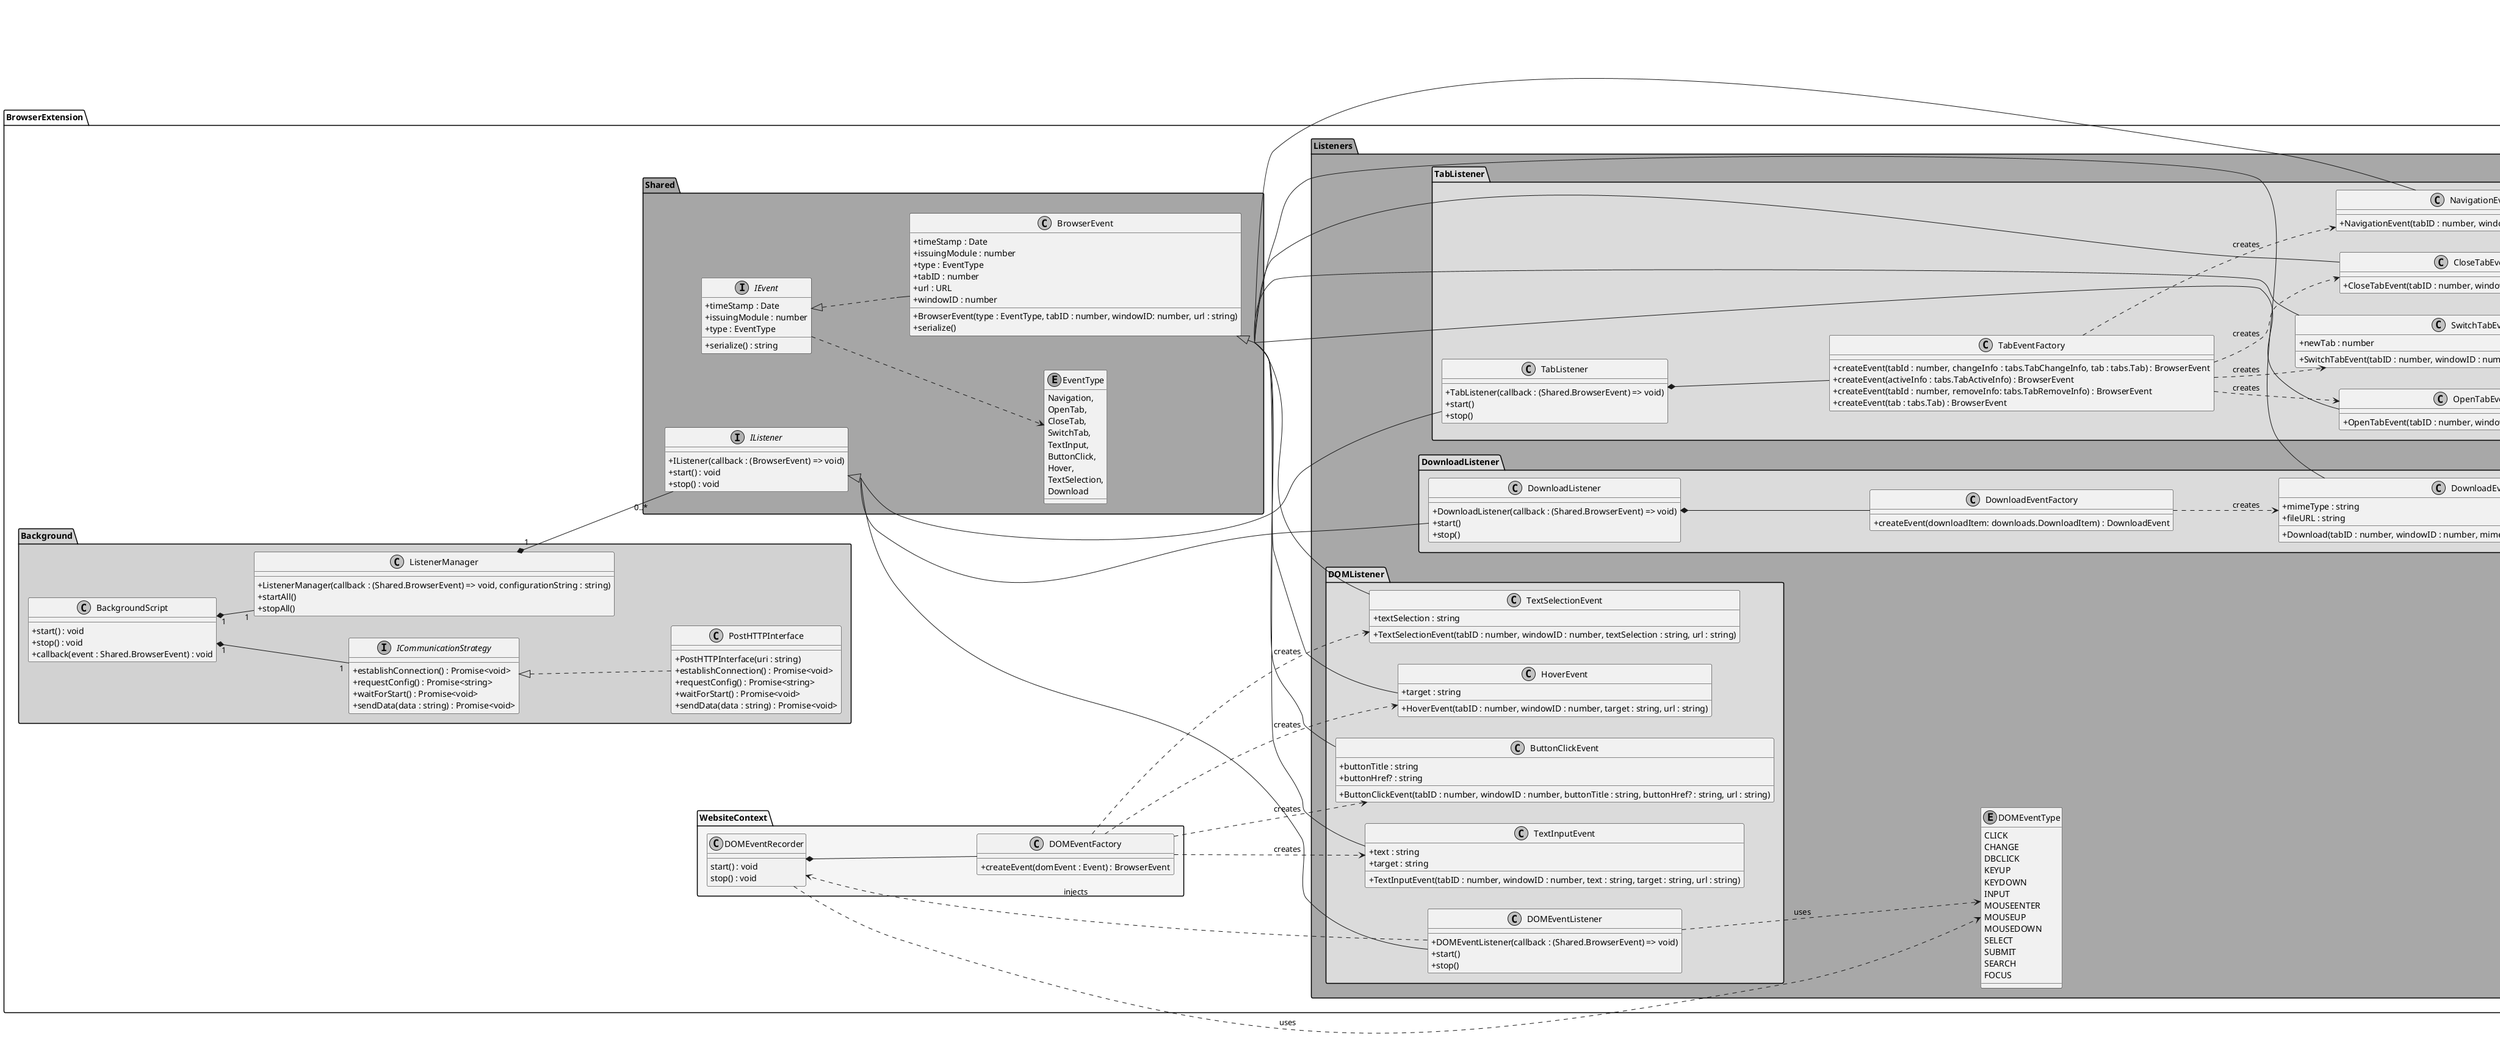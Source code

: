 @startuml
'skinparam linetype ortho
skinparam monochrome true
skinparam classAttributeIconSize 0
'skinparam backgroundColor transparent
'skinparam classBackgroundColor transparent
'skinparam style strictuml
skinparam groupInheritance 3
left to right direction
namespace BrowserExtension {
namespace Shared #A1AAA1 {

	enum EventType {
		Navigation,
		OpenTab,
		CloseTab,
		SwitchTab,
		TextInput,
		ButtonClick,
		Hover,
		TextSelection,
		Download
	}

	interface IListener {
		+ IListener(callback : (BrowserEvent) => void)
		+ start() : void
		+ stop() : void
	}

	interface IEvent {
		+ timeStamp : Date
		+ issuingModule : number
		+ type : EventType
		+ serialize() : string
	}
	IEvent ..> EventType

	
	IEvent <|.. BrowserEvent
	class BrowserEvent {
        + BrowserEvent(type : EventType, tabID : number, windowID: number, url : string)
		+ timeStamp : Date
		+ issuingModule : number
		+ type : EventType
		+ serialize()
		+ tabID : number
		+ url : URL
        + windowID : number
	}

}
namespace Background #D1D1DD {
	class BackgroundScript {
		+ start() : void
		+ stop() : void
		+ callback(event : Shared.BrowserEvent) : void
	}

    class ListenerManager {
        + ListenerManager(callback : (Shared.BrowserEvent) => void, configurationString : string)
        + startAll()
        + stopAll()
    }

	interface ICommunicationStrategy {
        + establishConnection() : Promise<void>
		+ requestConfig() : Promise<string>
		+ waitForStart() : Promise<void>
		+ sendData(data : string) : Promise<void>
	}
	class PostHTTPInterface implements ICommunicationStrategy {
		+ PostHTTPInterface(uri : string)
        + establishConnection() : Promise<void>
		+ requestConfig() : Promise<string>
		+ waitForStart() : Promise<void>
		+ sendData(data : string) : Promise<void>
	}

	BackgroundScript "1" *-- "1" ListenerManager
	ListenerManager "1" *-- "0..*" BrowserExtension.Shared.IListener
	BackgroundScript "1" *-- "1" ICommunicationStrategy

}
namespace Listeners #AAAAA1{
		namespace DOMListener #DDDDD1{
		class DOMEventListener implements BrowserExtension.Shared.IListener {
			+ DOMEventListener(callback : (Shared.BrowserEvent) => void)
			+ start()
			+ stop()
		}
        DOMEventListener ..> BrowserExtension.Listeners.DOMEventType : uses
		class TextInputEvent extends BrowserExtension.Shared.BrowserEvent {
			+ text : string
			+ target : string
			+ TextInputEvent(tabID : number, windowID : number, text : string, target : string, url : string)
		}
		class ButtonClickEvent extends BrowserExtension.Shared.BrowserEvent {
			+ buttonTitle : string
			+ buttonHref? : string
			+ ButtonClickEvent(tabID : number, windowID : number, buttonTitle : string, buttonHref? : string, url : string)
		}
		class HoverEvent extends BrowserExtension.Shared.BrowserEvent {
			+ target : string
			+ HoverEvent(tabID : number, windowID : number, target : string, url : string)
		}
		class TextSelectionEvent extends BrowserExtension.Shared.BrowserEvent {
			+ textSelection : string
			+ TextSelectionEvent(tabID : number, windowID : number, textSelection : string, url : string)
		}

	}
	namespace TabListener #DDDDD1 {
		class TabListener implements BrowserExtension.Shared.IListener {
			+ TabListener(callback : (Shared.BrowserEvent) => void)
			+ start()
			+ stop()
		}
		class OpenTabEvent extends BrowserExtension.Shared.BrowserEvent {
			+ OpenTabEvent(tabID : number, windowID : number, url : string)
		}
		class CloseTabEvent extends BrowserExtension.Shared.BrowserEvent {
			+ CloseTabEvent(tabID : number, windowID : number, url : string)
		}
		class SwitchTabEvent extends BrowserExtension.Shared.BrowserEvent {
			+ newTab : number
			+ SwitchTabEvent(tabID : number, windowID : number, newTabID : number, url : string)
		}
		class NavigationEvent extends BrowserExtension.Shared.BrowserEvent {
			+ NavigationEvent(tabID : number, windowID : number, url : string)
		}
		class TabEventFactory {
			+ createEvent(tabId : number, changeInfo : tabs.TabChangeInfo, tab : tabs.Tab) : BrowserEvent
			+ createEvent(activeInfo : tabs.TabActiveInfo) : BrowserEvent
			+ createEvent(tabId : number, removeInfo: tabs.TabRemoveInfo) : BrowserEvent
			+ createEvent(tab : tabs.Tab) : BrowserEvent
		}
		TabListener *-- TabEventFactory
		TabEventFactory .DOWN.> OpenTabEvent : creates
		TabEventFactory .DOWN.> CloseTabEvent : creates
		TabEventFactory .DOWN.> SwitchTabEvent : creates
		TabEventFactory .DOWN.> NavigationEvent : creates
	}
	namespace DownloadListener #DDDDD1{
		class DownloadListener implements BrowserExtension.Shared.IListener {
			+ DownloadListener(callback : (Shared.BrowserEvent) => void)
			+ start()
			+ stop()
		}
		class DownloadEvent extends BrowserExtension.Shared.BrowserEvent {
		    + mimeType : string
		    + fileURL : string
		    + Download(tabID : number, windowID : number, mimeType : string, fileURL : string, url : string)
		}
		class DownloadEventFactory {
			+ createEvent(downloadItem: downloads.DownloadItem) : DownloadEvent
		}
		DownloadListener *-- DownloadEventFactory
		DownloadEventFactory .DOWN.> DownloadEvent : creates
	}
	enum DOMEventType {
		CLICK
		CHANGE
		DBCLICK
		KEYUP
		KEYDOWN
		INPUT
		MOUSEENTER
		MOUSEUP
		MOUSEDOWN
		SELECT
		SUBMIT
		SEARCH
		FOCUS
	}
}
namespace WebsiteContext #FFF1F1 {
	class DOMEventRecorder {
		start() : void
		stop() : void
	}
			class DOMEventFactory {
			+ createEvent(domEvent : Event) : BrowserEvent
		}
	DOMEventFactory .DOWN.> BrowserExtension.Listeners.DOMListener.TextInputEvent : creates
	DOMEventFactory .DOWN.> BrowserExtension.Listeners.DOMListener.TextSelectionEvent : creates
	DOMEventFactory .DOWN.> BrowserExtension.Listeners.DOMListener.ButtonClickEvent : creates
	DOMEventFactory .DOWN.> BrowserExtension.Listeners.DOMListener.HoverEvent : creates
	DOMEventRecorder ..> BrowserExtension.Listeners.DOMEventType : uses
	DOMEventRecorder *-- DOMEventFactory
	BrowserExtension.Listeners.DOMListener.DOMEventListener ..> DOMEventRecorder : injects
}
}
@enduml
